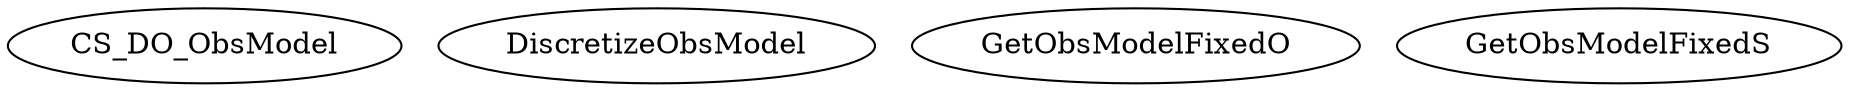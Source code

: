 /* Created by mdot for Matlab */
digraph m2html {

  CS_DO_ObsModel [URL="CS_DO_ObsModel.html"];
  DiscretizeObsModel [URL="DiscretizeObsModel.html"];
  GetObsModelFixedO [URL="GetObsModelFixedO.html"];
  GetObsModelFixedS [URL="GetObsModelFixedS.html"];
}